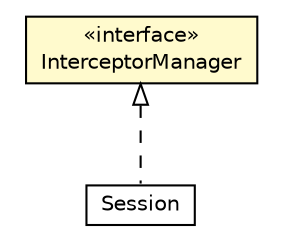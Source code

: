 #!/usr/local/bin/dot
#
# Class diagram 
# Generated by UMLGraph version R5_6-24-gf6e263 (http://www.umlgraph.org/)
#

digraph G {
	edge [fontname="Helvetica",fontsize=10,labelfontname="Helvetica",labelfontsize=10];
	node [fontname="Helvetica",fontsize=10,shape=plaintext];
	nodesep=0.25;
	ranksep=0.5;
	// io.reinert.requestor.core.InterceptorManager
	c38384 [label=<<table title="io.reinert.requestor.core.InterceptorManager" border="0" cellborder="1" cellspacing="0" cellpadding="2" port="p" bgcolor="lemonChiffon" href="./InterceptorManager.html">
		<tr><td><table border="0" cellspacing="0" cellpadding="1">
<tr><td align="center" balign="center"> &#171;interface&#187; </td></tr>
<tr><td align="center" balign="center"> InterceptorManager </td></tr>
		</table></td></tr>
		</table>>, URL="./InterceptorManager.html", fontname="Helvetica", fontcolor="black", fontsize=10.0];
	// io.reinert.requestor.core.Session
	c38404 [label=<<table title="io.reinert.requestor.core.Session" border="0" cellborder="1" cellspacing="0" cellpadding="2" port="p" href="./Session.html">
		<tr><td><table border="0" cellspacing="0" cellpadding="1">
<tr><td align="center" balign="center"> Session </td></tr>
		</table></td></tr>
		</table>>, URL="./Session.html", fontname="Helvetica", fontcolor="black", fontsize=10.0];
	//io.reinert.requestor.core.Session implements io.reinert.requestor.core.InterceptorManager
	c38384:p -> c38404:p [dir=back,arrowtail=empty,style=dashed];
}

